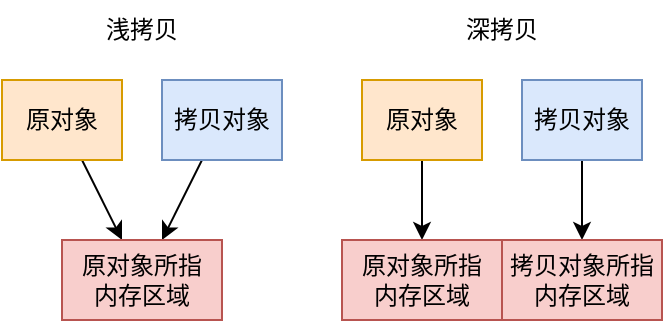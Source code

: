 <mxfile version="22.1.18" type="device">
  <diagram name="Page-1" id="RjHbGhTY8dBPVKafTL2l">
    <mxGraphModel dx="558" dy="383" grid="1" gridSize="10" guides="1" tooltips="1" connect="1" arrows="1" fold="1" page="1" pageScale="1" pageWidth="850" pageHeight="1100" math="0" shadow="0">
      <root>
        <mxCell id="0" />
        <mxCell id="1" parent="0" />
        <mxCell id="ZY_kN3K5nqIG2-H7nY33-6" value="" style="rounded=0;orthogonalLoop=1;jettySize=auto;html=1;" edge="1" parent="1" source="ZY_kN3K5nqIG2-H7nY33-1" target="ZY_kN3K5nqIG2-H7nY33-5">
          <mxGeometry relative="1" as="geometry" />
        </mxCell>
        <mxCell id="ZY_kN3K5nqIG2-H7nY33-1" value="原对象" style="rounded=0;whiteSpace=wrap;html=1;fillColor=#ffe6cc;strokeColor=#d79b00;" vertex="1" parent="1">
          <mxGeometry x="200" y="200" width="60" height="40" as="geometry" />
        </mxCell>
        <mxCell id="ZY_kN3K5nqIG2-H7nY33-7" style="rounded=0;orthogonalLoop=1;jettySize=auto;html=1;" edge="1" parent="1" source="ZY_kN3K5nqIG2-H7nY33-2" target="ZY_kN3K5nqIG2-H7nY33-5">
          <mxGeometry relative="1" as="geometry" />
        </mxCell>
        <mxCell id="ZY_kN3K5nqIG2-H7nY33-2" value="拷贝对象" style="rounded=0;whiteSpace=wrap;html=1;fillColor=#dae8fc;strokeColor=#6c8ebf;" vertex="1" parent="1">
          <mxGeometry x="280" y="200" width="60" height="40" as="geometry" />
        </mxCell>
        <mxCell id="ZY_kN3K5nqIG2-H7nY33-10" style="edgeStyle=orthogonalEdgeStyle;rounded=0;orthogonalLoop=1;jettySize=auto;html=1;" edge="1" parent="1" source="ZY_kN3K5nqIG2-H7nY33-3" target="ZY_kN3K5nqIG2-H7nY33-9">
          <mxGeometry relative="1" as="geometry" />
        </mxCell>
        <mxCell id="ZY_kN3K5nqIG2-H7nY33-3" value="原对象" style="rounded=0;whiteSpace=wrap;html=1;fillColor=#ffe6cc;strokeColor=#d79b00;" vertex="1" parent="1">
          <mxGeometry x="380" y="200" width="60" height="40" as="geometry" />
        </mxCell>
        <mxCell id="ZY_kN3K5nqIG2-H7nY33-12" value="" style="edgeStyle=orthogonalEdgeStyle;rounded=0;orthogonalLoop=1;jettySize=auto;html=1;" edge="1" parent="1" source="ZY_kN3K5nqIG2-H7nY33-4" target="ZY_kN3K5nqIG2-H7nY33-11">
          <mxGeometry relative="1" as="geometry" />
        </mxCell>
        <mxCell id="ZY_kN3K5nqIG2-H7nY33-4" value="拷贝对象" style="rounded=0;whiteSpace=wrap;html=1;fillColor=#dae8fc;strokeColor=#6c8ebf;" vertex="1" parent="1">
          <mxGeometry x="460" y="200" width="60" height="40" as="geometry" />
        </mxCell>
        <mxCell id="ZY_kN3K5nqIG2-H7nY33-5" value="原对象所指&lt;br&gt;内存区域" style="rounded=0;whiteSpace=wrap;html=1;fillColor=#f8cecc;strokeColor=#b85450;" vertex="1" parent="1">
          <mxGeometry x="230" y="280" width="80" height="40" as="geometry" />
        </mxCell>
        <mxCell id="ZY_kN3K5nqIG2-H7nY33-9" value="原对象所指&lt;br&gt;内存区域" style="rounded=0;whiteSpace=wrap;html=1;fillColor=#f8cecc;strokeColor=#b85450;" vertex="1" parent="1">
          <mxGeometry x="370" y="280" width="80" height="40" as="geometry" />
        </mxCell>
        <mxCell id="ZY_kN3K5nqIG2-H7nY33-11" value="拷贝对象所指&lt;br&gt;内存区域" style="rounded=0;whiteSpace=wrap;html=1;fillColor=#f8cecc;strokeColor=#b85450;" vertex="1" parent="1">
          <mxGeometry x="450" y="280" width="80" height="40" as="geometry" />
        </mxCell>
        <mxCell id="ZY_kN3K5nqIG2-H7nY33-13" value="浅拷贝" style="text;html=1;strokeColor=none;fillColor=none;align=center;verticalAlign=middle;whiteSpace=wrap;rounded=0;" vertex="1" parent="1">
          <mxGeometry x="240" y="160" width="60" height="30" as="geometry" />
        </mxCell>
        <mxCell id="ZY_kN3K5nqIG2-H7nY33-14" value="深拷贝" style="text;html=1;strokeColor=none;fillColor=none;align=center;verticalAlign=middle;whiteSpace=wrap;rounded=0;" vertex="1" parent="1">
          <mxGeometry x="420" y="160" width="60" height="30" as="geometry" />
        </mxCell>
      </root>
    </mxGraphModel>
  </diagram>
</mxfile>
